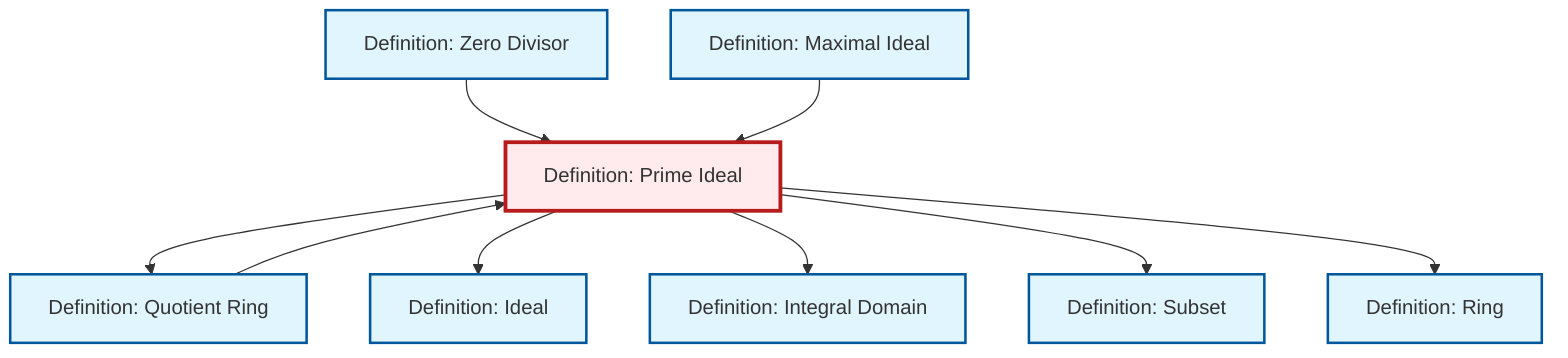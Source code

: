 graph TD
    classDef definition fill:#e1f5fe,stroke:#01579b,stroke-width:2px
    classDef theorem fill:#f3e5f5,stroke:#4a148c,stroke-width:2px
    classDef axiom fill:#fff3e0,stroke:#e65100,stroke-width:2px
    classDef example fill:#e8f5e9,stroke:#1b5e20,stroke-width:2px
    classDef current fill:#ffebee,stroke:#b71c1c,stroke-width:3px
    def-integral-domain["Definition: Integral Domain"]:::definition
    def-ideal["Definition: Ideal"]:::definition
    def-subset["Definition: Subset"]:::definition
    def-zero-divisor["Definition: Zero Divisor"]:::definition
    def-quotient-ring["Definition: Quotient Ring"]:::definition
    def-prime-ideal["Definition: Prime Ideal"]:::definition
    def-maximal-ideal["Definition: Maximal Ideal"]:::definition
    def-ring["Definition: Ring"]:::definition
    def-prime-ideal --> def-quotient-ring
    def-prime-ideal --> def-ideal
    def-prime-ideal --> def-integral-domain
    def-quotient-ring --> def-prime-ideal
    def-zero-divisor --> def-prime-ideal
    def-maximal-ideal --> def-prime-ideal
    def-prime-ideal --> def-subset
    def-prime-ideal --> def-ring
    class def-prime-ideal current